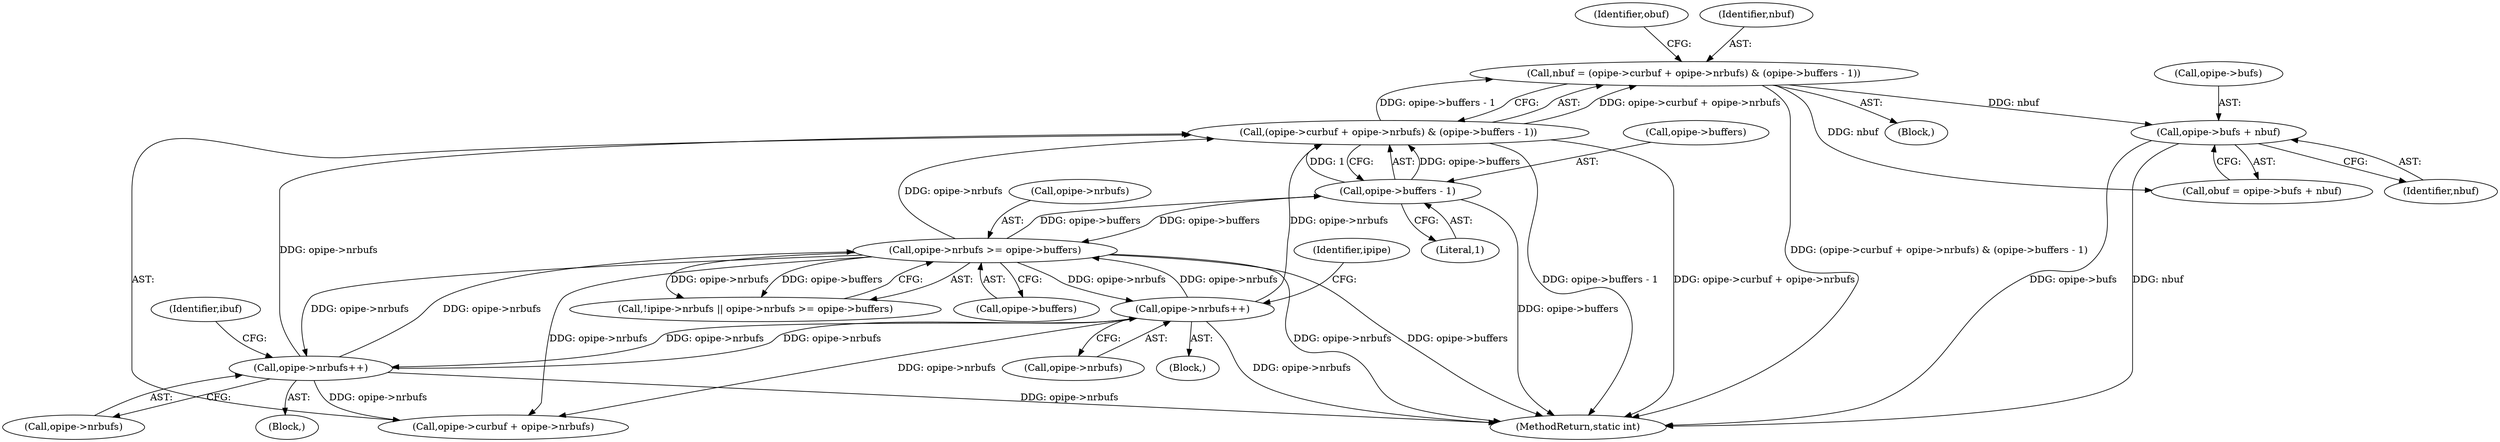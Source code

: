 digraph "0_linux_6b3a707736301c2128ca85ce85fb13f60b5e350a_2@pointer" {
"1000236" [label="(Call,opipe->bufs + nbuf)"];
"1000219" [label="(Call,nbuf = (opipe->curbuf + opipe->nrbufs) & (opipe->buffers - 1))"];
"1000221" [label="(Call,(opipe->curbuf + opipe->nrbufs) & (opipe->buffers - 1))"];
"1000258" [label="(Call,opipe->nrbufs++)"];
"1000184" [label="(Call,opipe->nrbufs >= opipe->buffers)"];
"1000306" [label="(Call,opipe->nrbufs++)"];
"1000229" [label="(Call,opipe->buffers - 1)"];
"1000221" [label="(Call,(opipe->curbuf + opipe->nrbufs) & (opipe->buffers - 1))"];
"1000148" [label="(Block,)"];
"1000184" [label="(Call,opipe->nrbufs >= opipe->buffers)"];
"1000179" [label="(Call,!ipipe->nrbufs || opipe->nrbufs >= opipe->buffers)"];
"1000219" [label="(Call,nbuf = (opipe->curbuf + opipe->nrbufs) & (opipe->buffers - 1))"];
"1000285" [label="(Block,)"];
"1000312" [label="(Identifier,ibuf)"];
"1000229" [label="(Call,opipe->buffers - 1)"];
"1000240" [label="(Identifier,nbuf)"];
"1000230" [label="(Call,opipe->buffers)"];
"1000306" [label="(Call,opipe->nrbufs++)"];
"1000188" [label="(Call,opipe->buffers)"];
"1000234" [label="(Call,obuf = opipe->bufs + nbuf)"];
"1000307" [label="(Call,opipe->nrbufs)"];
"1000235" [label="(Identifier,obuf)"];
"1000247" [label="(Block,)"];
"1000220" [label="(Identifier,nbuf)"];
"1000237" [label="(Call,opipe->bufs)"];
"1000185" [label="(Call,opipe->nrbufs)"];
"1000259" [label="(Call,opipe->nrbufs)"];
"1000264" [label="(Identifier,ipipe)"];
"1000236" [label="(Call,opipe->bufs + nbuf)"];
"1000222" [label="(Call,opipe->curbuf + opipe->nrbufs)"];
"1000351" [label="(MethodReturn,static int)"];
"1000233" [label="(Literal,1)"];
"1000258" [label="(Call,opipe->nrbufs++)"];
"1000236" -> "1000234"  [label="AST: "];
"1000236" -> "1000240"  [label="CFG: "];
"1000237" -> "1000236"  [label="AST: "];
"1000240" -> "1000236"  [label="AST: "];
"1000234" -> "1000236"  [label="CFG: "];
"1000236" -> "1000351"  [label="DDG: opipe->bufs"];
"1000236" -> "1000351"  [label="DDG: nbuf"];
"1000219" -> "1000236"  [label="DDG: nbuf"];
"1000219" -> "1000148"  [label="AST: "];
"1000219" -> "1000221"  [label="CFG: "];
"1000220" -> "1000219"  [label="AST: "];
"1000221" -> "1000219"  [label="AST: "];
"1000235" -> "1000219"  [label="CFG: "];
"1000219" -> "1000351"  [label="DDG: (opipe->curbuf + opipe->nrbufs) & (opipe->buffers - 1)"];
"1000221" -> "1000219"  [label="DDG: opipe->curbuf + opipe->nrbufs"];
"1000221" -> "1000219"  [label="DDG: opipe->buffers - 1"];
"1000219" -> "1000234"  [label="DDG: nbuf"];
"1000221" -> "1000229"  [label="CFG: "];
"1000222" -> "1000221"  [label="AST: "];
"1000229" -> "1000221"  [label="AST: "];
"1000221" -> "1000351"  [label="DDG: opipe->buffers - 1"];
"1000221" -> "1000351"  [label="DDG: opipe->curbuf + opipe->nrbufs"];
"1000258" -> "1000221"  [label="DDG: opipe->nrbufs"];
"1000184" -> "1000221"  [label="DDG: opipe->nrbufs"];
"1000306" -> "1000221"  [label="DDG: opipe->nrbufs"];
"1000229" -> "1000221"  [label="DDG: opipe->buffers"];
"1000229" -> "1000221"  [label="DDG: 1"];
"1000258" -> "1000247"  [label="AST: "];
"1000258" -> "1000259"  [label="CFG: "];
"1000259" -> "1000258"  [label="AST: "];
"1000264" -> "1000258"  [label="CFG: "];
"1000258" -> "1000351"  [label="DDG: opipe->nrbufs"];
"1000258" -> "1000184"  [label="DDG: opipe->nrbufs"];
"1000258" -> "1000222"  [label="DDG: opipe->nrbufs"];
"1000184" -> "1000258"  [label="DDG: opipe->nrbufs"];
"1000306" -> "1000258"  [label="DDG: opipe->nrbufs"];
"1000258" -> "1000306"  [label="DDG: opipe->nrbufs"];
"1000184" -> "1000179"  [label="AST: "];
"1000184" -> "1000188"  [label="CFG: "];
"1000185" -> "1000184"  [label="AST: "];
"1000188" -> "1000184"  [label="AST: "];
"1000179" -> "1000184"  [label="CFG: "];
"1000184" -> "1000351"  [label="DDG: opipe->nrbufs"];
"1000184" -> "1000351"  [label="DDG: opipe->buffers"];
"1000184" -> "1000179"  [label="DDG: opipe->nrbufs"];
"1000184" -> "1000179"  [label="DDG: opipe->buffers"];
"1000306" -> "1000184"  [label="DDG: opipe->nrbufs"];
"1000229" -> "1000184"  [label="DDG: opipe->buffers"];
"1000184" -> "1000222"  [label="DDG: opipe->nrbufs"];
"1000184" -> "1000229"  [label="DDG: opipe->buffers"];
"1000184" -> "1000306"  [label="DDG: opipe->nrbufs"];
"1000306" -> "1000285"  [label="AST: "];
"1000306" -> "1000307"  [label="CFG: "];
"1000307" -> "1000306"  [label="AST: "];
"1000312" -> "1000306"  [label="CFG: "];
"1000306" -> "1000351"  [label="DDG: opipe->nrbufs"];
"1000306" -> "1000222"  [label="DDG: opipe->nrbufs"];
"1000229" -> "1000233"  [label="CFG: "];
"1000230" -> "1000229"  [label="AST: "];
"1000233" -> "1000229"  [label="AST: "];
"1000229" -> "1000351"  [label="DDG: opipe->buffers"];
}
